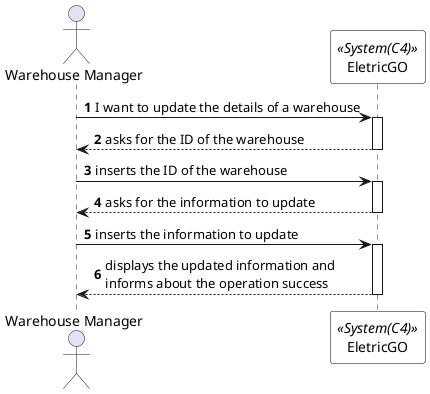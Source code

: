 @startuml updateWarehouseSSD
autonumber

skinparam sequence {
ParticipantBorderColor black
ParticipantBackgroundColor white
}

actor "Warehouse Manager" as admin
participant EletricGO as system <<System(C4)>>


admin -> system: I want to update the details of a warehouse
activate system

system --> admin: asks for the ID of the warehouse
deactivate system

admin -> system: inserts the ID of the warehouse
activate system

system --> admin: asks for the information to update
deactivate system

admin -> system: inserts the information to update
activate system

system --> admin: displays the updated information and \ninforms about the operation success
deactivate system


deactivate system
deactivate admin

@enduml